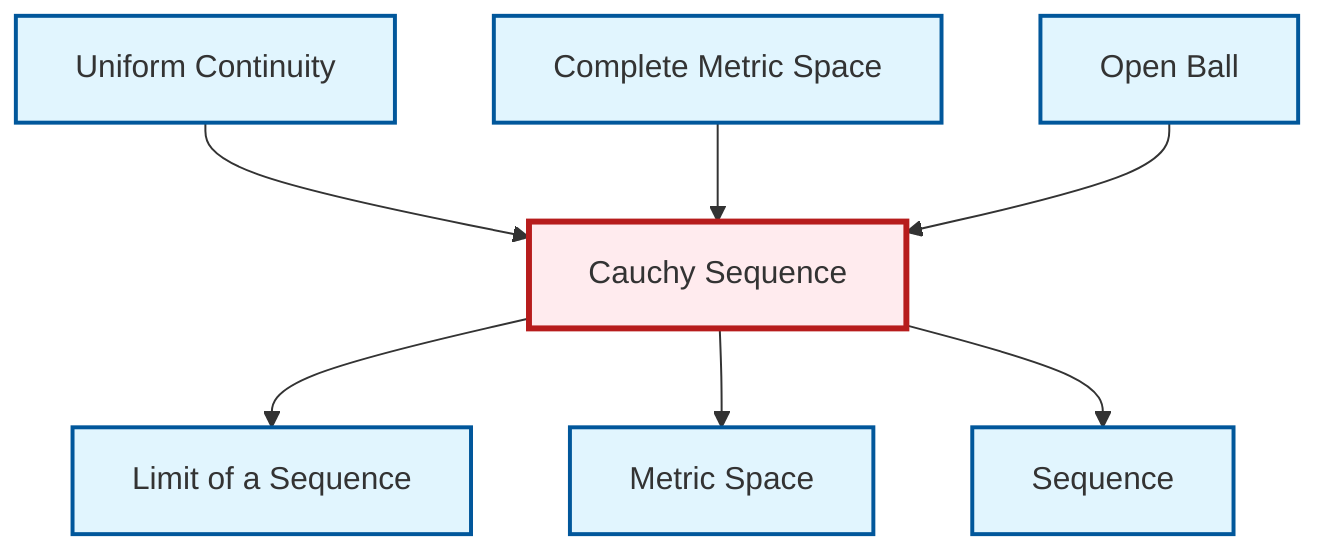 graph TD
    classDef definition fill:#e1f5fe,stroke:#01579b,stroke-width:2px
    classDef theorem fill:#f3e5f5,stroke:#4a148c,stroke-width:2px
    classDef axiom fill:#fff3e0,stroke:#e65100,stroke-width:2px
    classDef example fill:#e8f5e9,stroke:#1b5e20,stroke-width:2px
    classDef current fill:#ffebee,stroke:#b71c1c,stroke-width:3px
    def-cauchy-sequence["Cauchy Sequence"]:::definition
    def-metric-space["Metric Space"]:::definition
    def-uniform-continuity["Uniform Continuity"]:::definition
    def-complete-metric-space["Complete Metric Space"]:::definition
    def-open-ball["Open Ball"]:::definition
    def-sequence["Sequence"]:::definition
    def-limit["Limit of a Sequence"]:::definition
    def-uniform-continuity --> def-cauchy-sequence
    def-cauchy-sequence --> def-limit
    def-complete-metric-space --> def-cauchy-sequence
    def-cauchy-sequence --> def-metric-space
    def-open-ball --> def-cauchy-sequence
    def-cauchy-sequence --> def-sequence
    class def-cauchy-sequence current
